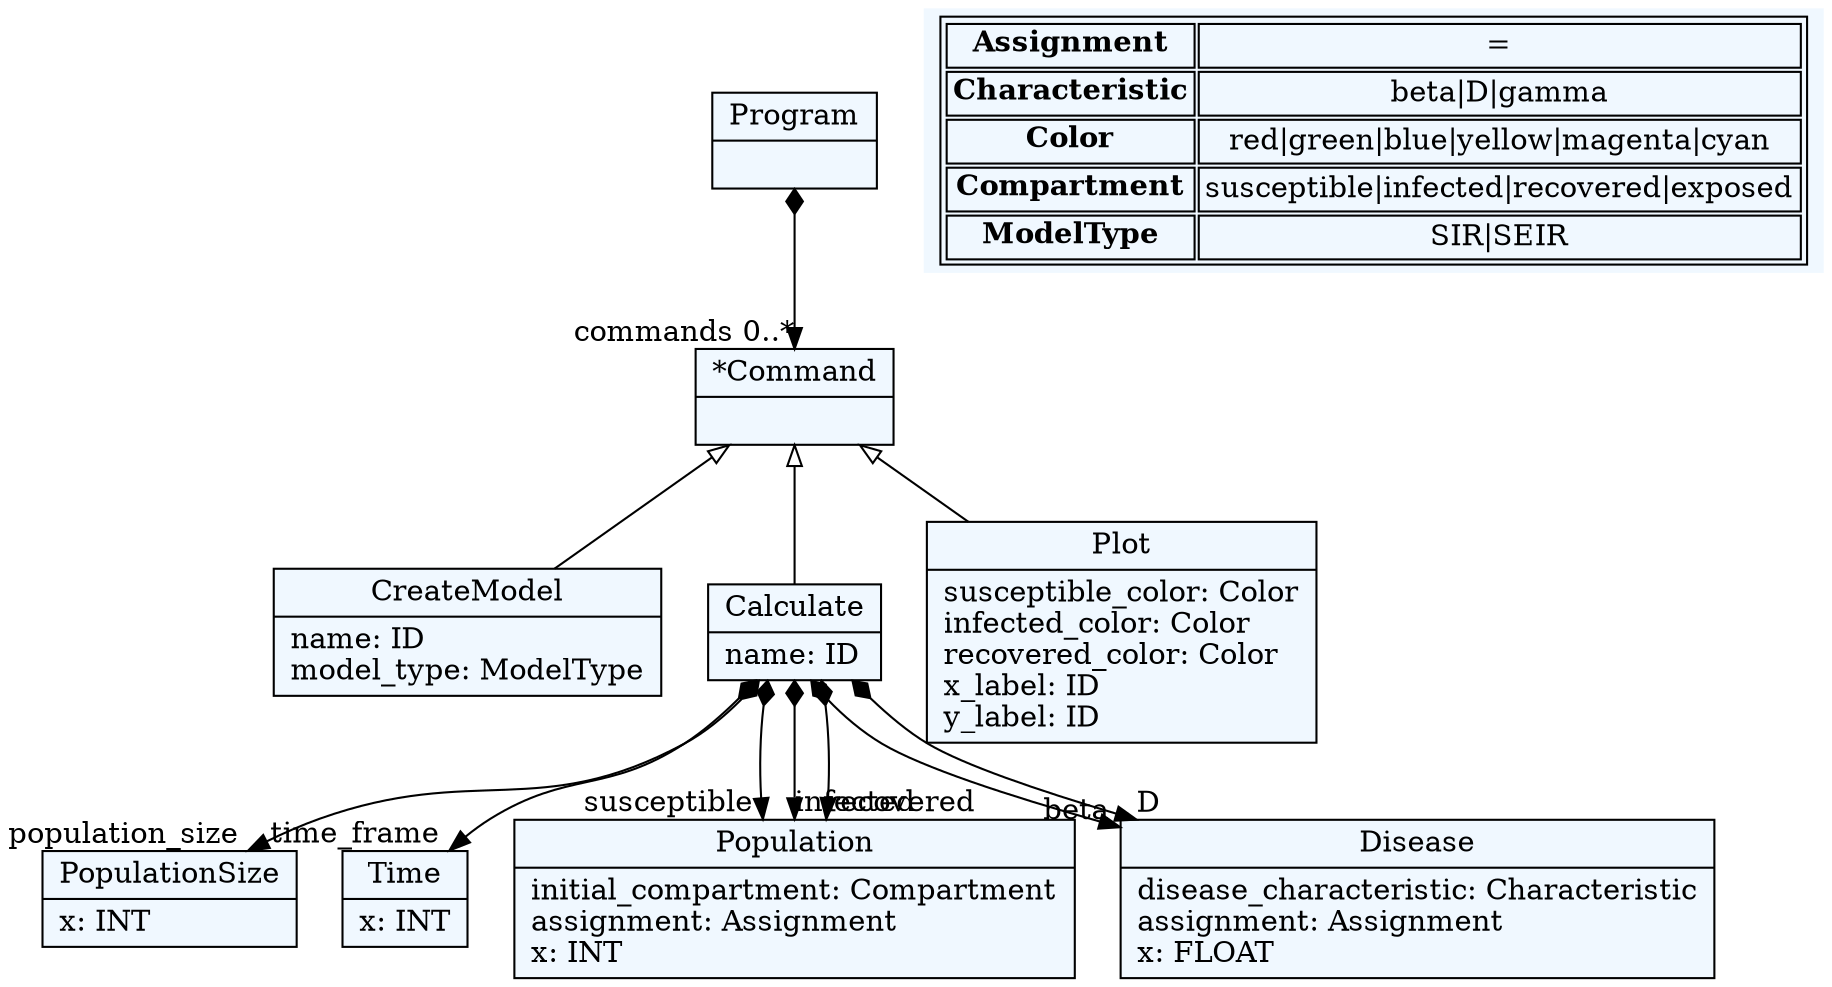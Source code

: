 
    digraph textX {
    fontname = "Bitstream Vera Sans"
    fontsize = 8
    node[
        shape=record,
        style=filled,
        fillcolor=aliceblue
    ]
    nodesep = 0.3
    edge[dir=black,arrowtail=empty]


93955222402544[ label="{PopulationSize|x: INT\l}"]

93955222595520[ label="{Time|x: INT\l}"]

93955222601056[ label="{Population|initial_compartment: Compartment\lassignment: Assignment\lx: INT\l}"]

93955222606592[ label="{Disease|disease_characteristic: Characteristic\lassignment: Assignment\lx: FLOAT\l}"]

93955222618784[ label="{Program|}"]

93955222623728[ label="{*Command|}"]

93955222629856[ label="{CreateModel|name: ID\lmodel_type: ModelType\l}"]

93955222635392[ label="{Calculate|name: ID\l}"]

93955222640928[ label="{Plot|susceptible_color: Color\linfected_color: Color\lrecovered_color: Color\lx_label: ID\ly_label: ID\l}"]



93955222618784 -> 93955222623728[arrowtail=diamond, dir=both, headlabel="commands 0..*"]
93955222623728 -> 93955222629856 [dir=back]
93955222623728 -> 93955222635392 [dir=back]
93955222623728 -> 93955222640928 [dir=back]
93955222635392 -> 93955222402544[arrowtail=diamond, dir=both, headlabel="population_size "]
93955222635392 -> 93955222606592[arrowtail=diamond, dir=both, headlabel="beta "]
93955222635392 -> 93955222606592[arrowtail=diamond, dir=both, headlabel="D "]
93955222635392 -> 93955222601056[arrowtail=diamond, dir=both, headlabel="susceptible "]
93955222635392 -> 93955222601056[arrowtail=diamond, dir=both, headlabel="infected "]
93955222635392 -> 93955222601056[arrowtail=diamond, dir=both, headlabel="recovered "]
93955222635392 -> 93955222595520[arrowtail=diamond, dir=both, headlabel="time_frame "]
match_rules [ shape=plaintext, label=< <table>
	<tr>
		<td><b>Assignment</b></td><td>=</td>
	</tr>
	<tr>
		<td><b>Characteristic</b></td><td>beta|D|gamma</td>
	</tr>
	<tr>
		<td><b>Color</b></td><td>red|green|blue|yellow|magenta|cyan</td>
	</tr>
	<tr>
		<td><b>Compartment</b></td><td>susceptible|infected|recovered|exposed</td>
	</tr>
	<tr>
		<td><b>ModelType</b></td><td>SIR|SEIR</td>
	</tr>
</table> >]


}
